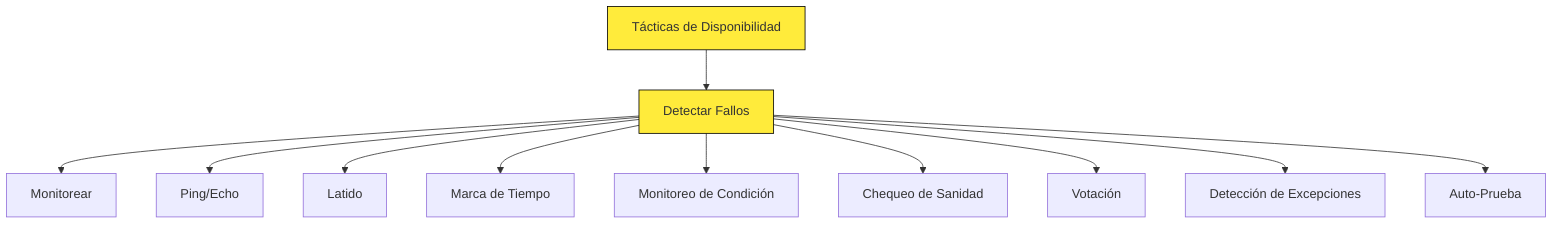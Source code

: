 graph 
    A["Tácticas de Disponibilidad"] --> B["Detectar Fallos"]

    
    B --> B1["Monitorear"]
    B --> B2["Ping/Echo"]
    B --> B3["Latido"]
    B --> B4["Marca de Tiempo"]
    B --> B5["Monitoreo de Condición"]
    B --> B6["Chequeo de Sanidad"]
    B --> B7["Votación"]
    B --> B8["Detección de Excepciones"]
    B --> B9["Auto-Prueba"]
    
    %% C --> E["Preparación y Reparación"]
    %% C --> F["Reintroducción"]
    
    %% E --> E1["Repuesto Redundante"]
    %% E --> E2["Reversión"]
    %% E --> E3["Manejo de Excepciones"]
    %% E --> E4["Actualización de Software"]
    %% E --> E5["Reintento"]
    %% E --> E6["Ignorar Comportamiento Defectuoso"]
    %% E --> E7["Degradación Gradual"]
    %% E --> E8["Reconfiguración"]
    
    %% F --> F1["Sombra"]
    %% F --> F2["Resincronización de Estado"]
    %% F --> F3["Reinicio Escalonado"]
    %% F --> F4["Reenvío Continuo"]
    
    %% D --> D1["Eliminación del Servicio"]
    %% D --> D2["Transacciones"]
    %% D --> D3["Modelo Predictivo"]
    %% D --> D4["Prevención de Excepciones"]
    %% D --> D5["Aumento del Conjunto de Competencias"]

    style A fill:#FFEB3B,stroke:#000,stroke-width:1px
    style B fill:#FFEB3B,stroke:#000,stroke-width:1px

    %% style B1 fill:#FFEB3B,stroke:#000,stroke-width:1px
    %% style B2 fill:#FFEB3B,stroke:#000,stroke-width:1px
    %% style B3 fill:#FFEB3B,stroke:#000,stroke-width:1px
    %% style B4 fill:#FFEB3B,stroke:#000,stroke-width:1px
    %% style B5 fill:#FFEB3B,stroke:#000,stroke-width:1px
    %% style B6 fill:#FFEB3B,stroke:#000,stroke-width:1px
    %% style B7 fill:#FFEB3B,stroke:#000,stroke-width:1px
    %% style B8 fill:#FFEB3B,stroke:#000,stroke-width:1px
    %% style B9 fill:#FFEB3B,stroke:#000,stroke-width:1px
    %% style E fill:#FFEB3B,stroke:#000,stroke-width:1px
    %% style F fill:#FFEB3B,stroke:#000,stroke-width:1px
    %% style E1 fill:#FFEB3B,stroke:#000,stroke-width:1px
    %% style E2 fill:#FFEB3B,stroke:#000,stroke-width:1px
    %% style E3 fill:#FFEB3B,stroke:#000,stroke-width:1px
    %% style E4 fill:#FFEB3B,stroke:#000,stroke-width:1px
    %% style E5 fill:#FFEB3B,stroke:#000,stroke-width:1px
    %% style E6 fill:#FFEB3B,stroke:#000,stroke-width:1px
    %% style E7 fill:#FFEB3B,stroke:#000,stroke-width:1px
    %% style E8 fill:#FFEB3B,stroke:#000,stroke-width:1px
    %% style F1 fill:#FFEB3B,stroke:#000,stroke-width:1px
    %% style F2 fill:#FFEB3B,stroke:#000,stroke-width:1px
    %% style F3 fill:#FFEB3B,stroke:#000,stroke-width:1px
    %% style F4 fill:#FFEB3B,stroke:#000,stroke-width:1px
    %% style D1 fill:#FFEB3B,stroke:#000,stroke-width:1px
    %% style D2 fill:#FFEB3B,stroke:#000,stroke-width:1px
    %% style D3 fill:#FFEB3B,stroke:#000,stroke-width:1px
    %% style D4 fill:#FFEB3B,stroke:#000,stroke-width:1px
    %% style D5 fill:#FFEB3B,stroke:#000,stroke-width:1px